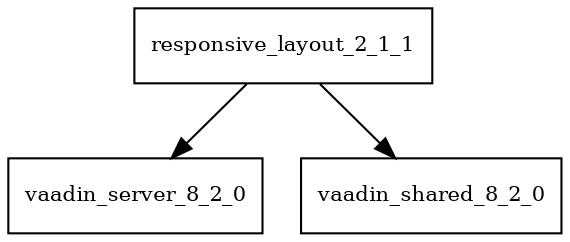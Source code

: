 digraph responsive_layout_2_1_1_dependencies {
  node [shape = box, fontsize=10.0];
  responsive_layout_2_1_1 -> vaadin_server_8_2_0;
  responsive_layout_2_1_1 -> vaadin_shared_8_2_0;
}
